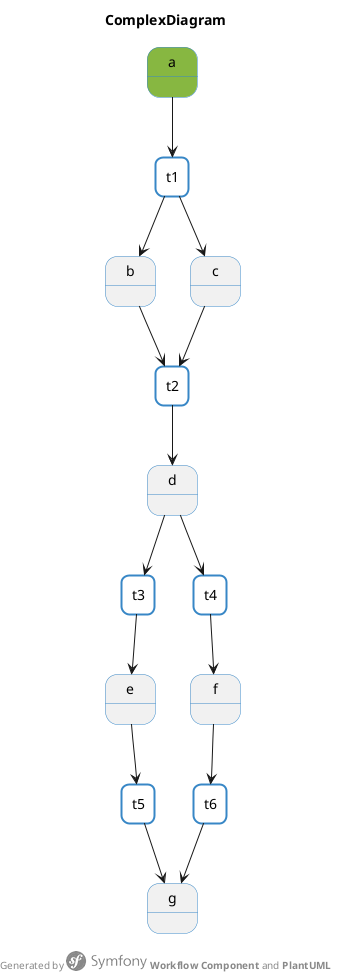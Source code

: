 @startuml
allow_mixing
sprite $sf_logo [81x20/16z] {
hPNRaYiX24K1xwBo_tyx6-qaCtDEJ-KXLYMTLbp0HWcHZr3KRDJ8z94HG3jZn4_mijbQ2ryJoFePtXLWA_qxyGy19DpdY_10z11ZAbGjFHRwcEbcKx5-wqsV
yIMo8StMCHKh8ZUxnEwrZiwRAUOvy1lLcPQF4lEFAjhzMd5WOAqvKflS0Enx8PbihiSYXM8ClGVAseIWTAjCgVSAcnYbQG79xKFsZ0VnDCNc7AVBoPSMcTsX
UnrujbYjjz0NnsObkTgnmolqJD4QgGUYTQiNe8eIjtx4b6Vv8nPGpncn3NJ8Geo9W9VW2wGACm_JzgIO8A8KXr2jUBCVGEAAJSZ6JUlsNnmOzmIYti9G7bjL
8InaHM9G40NkwTG7OxrggvNIejA8AZuqyWjOzTIKi-wwYvjeHYesSWuPiTGDN5THzkYLU4MD5r2_0PDhG7LIUG33z5HtM6CP3icyWEVOS61sD_2ZsBfJdbVA
qM53XHDUwhY0TAwPug3OG9NonRFhO8ynF3I4unuAMDHmSrXH57V1RGvl9jafuZF9ZhqjWOEh98y0tUYGsUxkBSllIyBdT2oM5Fn2-ut-fzsq_cQNuL6Uvwqr
knh4RrvOKzxZfLV3s0rs_R_1SdYt3VxeQ1_y2_W2
}
title ComplexDiagram
skinparam titleBorderRoundCorner 15
skinparam titleBorderThickness 2
skinparam state {
    BackgroundColor<<initial>> #87b741
    BackgroundColor<<marked>> #3887C6
    BorderColor #3887C6
    BorderColor<<marked>> Black
    FontColor<<marked>> White
}
skinparam agent {
    BackgroundColor #ffffff
    BorderColor #3887C6
}
state a <<initial>>
state b
state c
state d
state e
state f
state g
agent t1
agent t2
agent t3
agent t4
agent t5
agent t6
a --> t1
t1 --> b
t1 --> c
b --> t2
t2 --> d
c --> t2
d --> t3
t3 --> e
d --> t4
t4 --> f
e --> t5
t5 --> g
f --> t6
t6 --> g
footer \nGenerated by <$sf_logo> **Workflow Component** and **PlantUML**
@enduml
